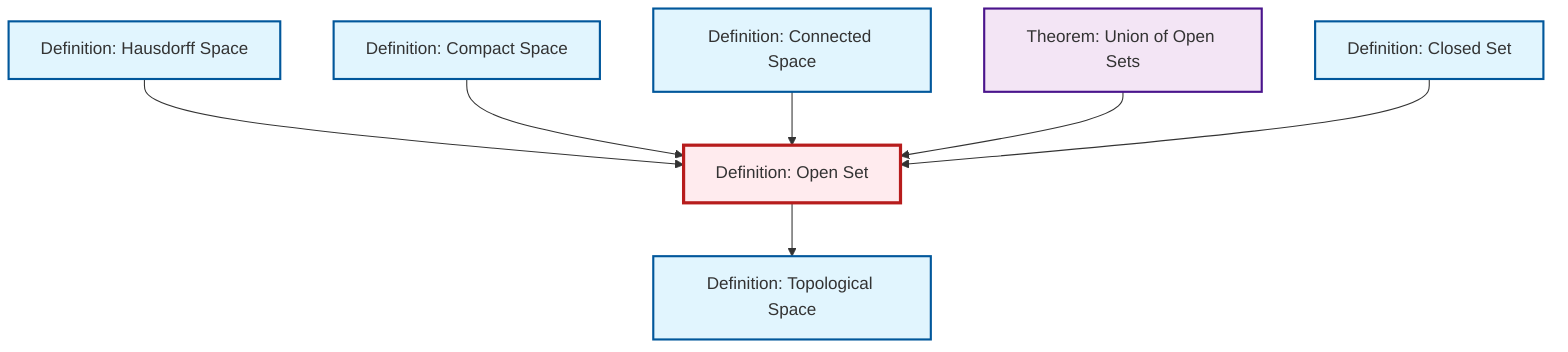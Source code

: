 graph TD
    classDef definition fill:#e1f5fe,stroke:#01579b,stroke-width:2px
    classDef theorem fill:#f3e5f5,stroke:#4a148c,stroke-width:2px
    classDef axiom fill:#fff3e0,stroke:#e65100,stroke-width:2px
    classDef example fill:#e8f5e9,stroke:#1b5e20,stroke-width:2px
    classDef current fill:#ffebee,stroke:#b71c1c,stroke-width:3px
    def-open-set["Definition: Open Set"]:::definition
    def-compact["Definition: Compact Space"]:::definition
    thm-union-open-sets["Theorem: Union of Open Sets"]:::theorem
    def-hausdorff["Definition: Hausdorff Space"]:::definition
    def-closed-set["Definition: Closed Set"]:::definition
    def-connected["Definition: Connected Space"]:::definition
    def-topological-space["Definition: Topological Space"]:::definition
    def-hausdorff --> def-open-set
    def-compact --> def-open-set
    def-connected --> def-open-set
    thm-union-open-sets --> def-open-set
    def-closed-set --> def-open-set
    def-open-set --> def-topological-space
    class def-open-set current